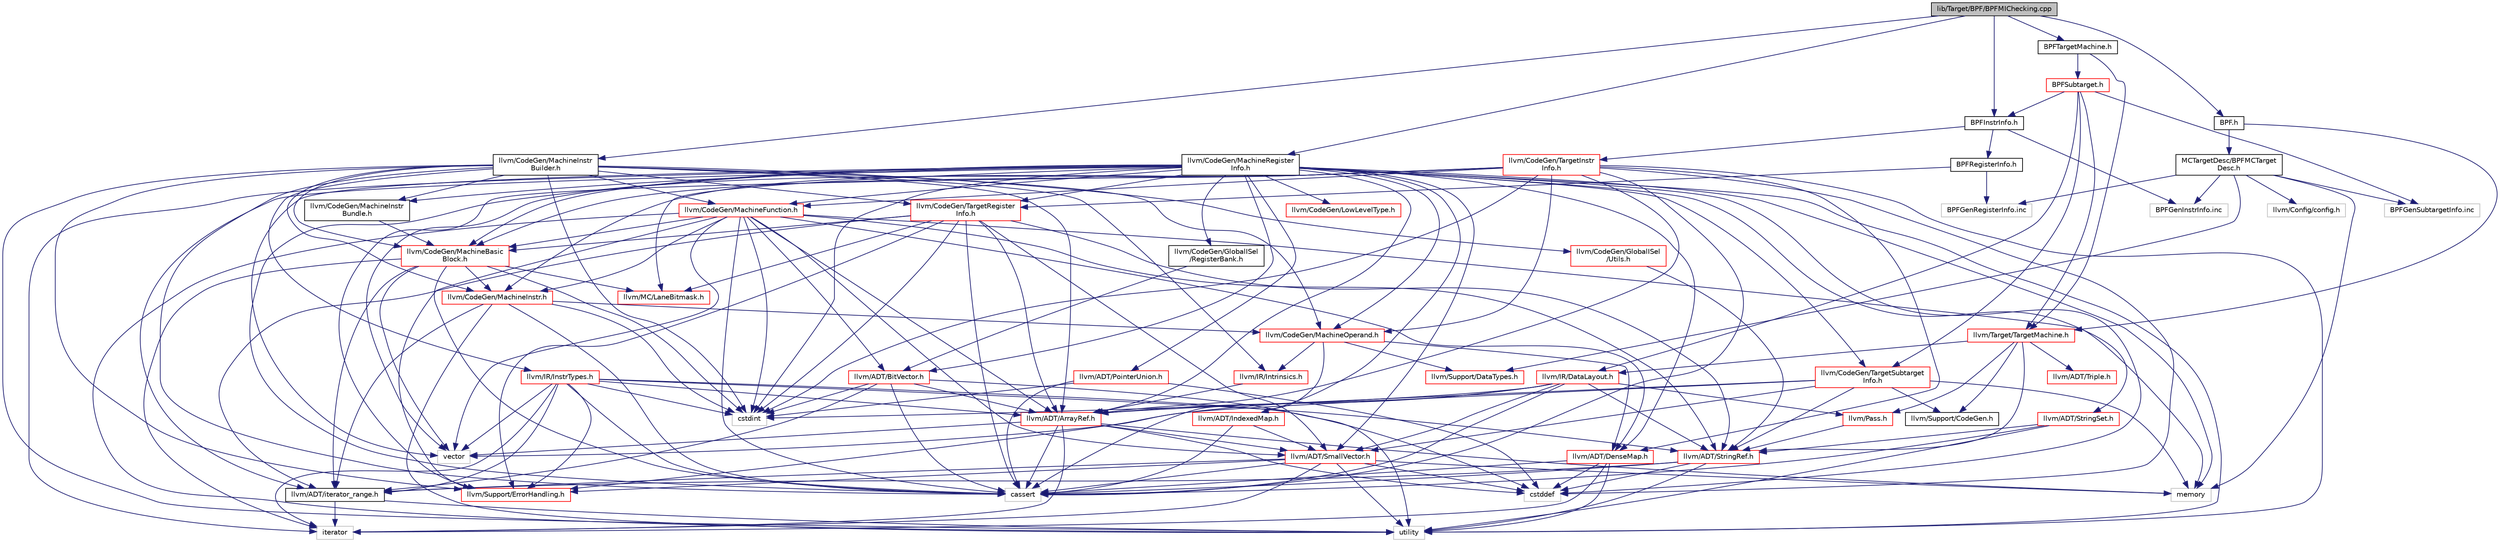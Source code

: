 digraph "lib/Target/BPF/BPFMIChecking.cpp"
{
 // LATEX_PDF_SIZE
  bgcolor="transparent";
  edge [fontname="Helvetica",fontsize="10",labelfontname="Helvetica",labelfontsize="10"];
  node [fontname="Helvetica",fontsize="10",shape="box"];
  Node1 [label="lib/Target/BPF/BPFMIChecking.cpp",height=0.2,width=0.4,color="black", fillcolor="grey75", style="filled", fontcolor="black",tooltip=" "];
  Node1 -> Node2 [color="midnightblue",fontsize="10",style="solid",fontname="Helvetica"];
  Node2 [label="BPF.h",height=0.2,width=0.4,color="black",URL="$BPF_8h.html",tooltip=" "];
  Node2 -> Node3 [color="midnightblue",fontsize="10",style="solid",fontname="Helvetica"];
  Node3 [label="MCTargetDesc/BPFMCTarget\lDesc.h",height=0.2,width=0.4,color="black",URL="$BPFMCTargetDesc_8h.html",tooltip=" "];
  Node3 -> Node4 [color="midnightblue",fontsize="10",style="solid",fontname="Helvetica"];
  Node4 [label="llvm/Config/config.h",height=0.2,width=0.4,color="grey75",tooltip=" "];
  Node3 -> Node5 [color="midnightblue",fontsize="10",style="solid",fontname="Helvetica"];
  Node5 [label="llvm/Support/DataTypes.h",height=0.2,width=0.4,color="red",URL="$llvm_2Support_2DataTypes_8h.html",tooltip=" "];
  Node3 -> Node11 [color="midnightblue",fontsize="10",style="solid",fontname="Helvetica"];
  Node11 [label="memory",height=0.2,width=0.4,color="grey75",tooltip=" "];
  Node3 -> Node12 [color="midnightblue",fontsize="10",style="solid",fontname="Helvetica"];
  Node12 [label="BPFGenRegisterInfo.inc",height=0.2,width=0.4,color="grey75",tooltip=" "];
  Node3 -> Node13 [color="midnightblue",fontsize="10",style="solid",fontname="Helvetica"];
  Node13 [label="BPFGenInstrInfo.inc",height=0.2,width=0.4,color="grey75",tooltip=" "];
  Node3 -> Node14 [color="midnightblue",fontsize="10",style="solid",fontname="Helvetica"];
  Node14 [label="BPFGenSubtargetInfo.inc",height=0.2,width=0.4,color="grey75",tooltip=" "];
  Node2 -> Node15 [color="midnightblue",fontsize="10",style="solid",fontname="Helvetica"];
  Node15 [label="llvm/Target/TargetMachine.h",height=0.2,width=0.4,color="red",URL="$llvm_2Target_2TargetMachine_8h.html",tooltip=" "];
  Node15 -> Node16 [color="midnightblue",fontsize="10",style="solid",fontname="Helvetica"];
  Node16 [label="llvm/ADT/StringRef.h",height=0.2,width=0.4,color="red",URL="$StringRef_8h.html",tooltip=" "];
  Node16 -> Node29 [color="midnightblue",fontsize="10",style="solid",fontname="Helvetica"];
  Node29 [label="llvm/ADT/iterator_range.h",height=0.2,width=0.4,color="black",URL="$iterator__range_8h.html",tooltip="This provides a very simple, boring adaptor for a begin and end iterator into a range type."];
  Node29 -> Node30 [color="midnightblue",fontsize="10",style="solid",fontname="Helvetica"];
  Node30 [label="iterator",height=0.2,width=0.4,color="grey75",tooltip=" "];
  Node29 -> Node26 [color="midnightblue",fontsize="10",style="solid",fontname="Helvetica"];
  Node26 [label="utility",height=0.2,width=0.4,color="grey75",tooltip=" "];
  Node16 -> Node27 [color="midnightblue",fontsize="10",style="solid",fontname="Helvetica"];
  Node27 [label="cassert",height=0.2,width=0.4,color="grey75",tooltip=" "];
  Node16 -> Node32 [color="midnightblue",fontsize="10",style="solid",fontname="Helvetica"];
  Node32 [label="cstddef",height=0.2,width=0.4,color="grey75",tooltip=" "];
  Node16 -> Node26 [color="midnightblue",fontsize="10",style="solid",fontname="Helvetica"];
  Node15 -> Node49 [color="midnightblue",fontsize="10",style="solid",fontname="Helvetica"];
  Node49 [label="llvm/ADT/Triple.h",height=0.2,width=0.4,color="red",URL="$Triple_8h.html",tooltip=" "];
  Node15 -> Node51 [color="midnightblue",fontsize="10",style="solid",fontname="Helvetica"];
  Node51 [label="llvm/IR/DataLayout.h",height=0.2,width=0.4,color="red",URL="$DataLayout_8h.html",tooltip=" "];
  Node51 -> Node52 [color="midnightblue",fontsize="10",style="solid",fontname="Helvetica"];
  Node52 [label="llvm/ADT/ArrayRef.h",height=0.2,width=0.4,color="red",URL="$ArrayRef_8h.html",tooltip=" "];
  Node52 -> Node28 [color="midnightblue",fontsize="10",style="solid",fontname="Helvetica"];
  Node28 [label="llvm/ADT/SmallVector.h",height=0.2,width=0.4,color="red",URL="$SmallVector_8h.html",tooltip=" "];
  Node28 -> Node29 [color="midnightblue",fontsize="10",style="solid",fontname="Helvetica"];
  Node28 -> Node40 [color="midnightblue",fontsize="10",style="solid",fontname="Helvetica"];
  Node40 [label="llvm/Support/ErrorHandling.h",height=0.2,width=0.4,color="red",URL="$llvm_2Support_2ErrorHandling_8h.html",tooltip=" "];
  Node28 -> Node27 [color="midnightblue",fontsize="10",style="solid",fontname="Helvetica"];
  Node28 -> Node32 [color="midnightblue",fontsize="10",style="solid",fontname="Helvetica"];
  Node28 -> Node30 [color="midnightblue",fontsize="10",style="solid",fontname="Helvetica"];
  Node28 -> Node11 [color="midnightblue",fontsize="10",style="solid",fontname="Helvetica"];
  Node28 -> Node26 [color="midnightblue",fontsize="10",style="solid",fontname="Helvetica"];
  Node52 -> Node27 [color="midnightblue",fontsize="10",style="solid",fontname="Helvetica"];
  Node52 -> Node32 [color="midnightblue",fontsize="10",style="solid",fontname="Helvetica"];
  Node52 -> Node30 [color="midnightblue",fontsize="10",style="solid",fontname="Helvetica"];
  Node52 -> Node11 [color="midnightblue",fontsize="10",style="solid",fontname="Helvetica"];
  Node52 -> Node61 [color="midnightblue",fontsize="10",style="solid",fontname="Helvetica"];
  Node61 [label="vector",height=0.2,width=0.4,color="grey75",tooltip=" "];
  Node51 -> Node28 [color="midnightblue",fontsize="10",style="solid",fontname="Helvetica"];
  Node51 -> Node16 [color="midnightblue",fontsize="10",style="solid",fontname="Helvetica"];
  Node51 -> Node73 [color="midnightblue",fontsize="10",style="solid",fontname="Helvetica"];
  Node73 [label="llvm/Pass.h",height=0.2,width=0.4,color="red",URL="$Pass_8h.html",tooltip=" "];
  Node73 -> Node16 [color="midnightblue",fontsize="10",style="solid",fontname="Helvetica"];
  Node51 -> Node40 [color="midnightblue",fontsize="10",style="solid",fontname="Helvetica"];
  Node51 -> Node27 [color="midnightblue",fontsize="10",style="solid",fontname="Helvetica"];
  Node51 -> Node46 [color="midnightblue",fontsize="10",style="solid",fontname="Helvetica"];
  Node46 [label="cstdint",height=0.2,width=0.4,color="grey75",tooltip=" "];
  Node15 -> Node73 [color="midnightblue",fontsize="10",style="solid",fontname="Helvetica"];
  Node15 -> Node85 [color="midnightblue",fontsize="10",style="solid",fontname="Helvetica"];
  Node85 [label="llvm/Support/CodeGen.h",height=0.2,width=0.4,color="black",URL="$CodeGen_8h.html",tooltip=" "];
  Node1 -> Node88 [color="midnightblue",fontsize="10",style="solid",fontname="Helvetica"];
  Node88 [label="BPFInstrInfo.h",height=0.2,width=0.4,color="black",URL="$BPFInstrInfo_8h.html",tooltip=" "];
  Node88 -> Node89 [color="midnightblue",fontsize="10",style="solid",fontname="Helvetica"];
  Node89 [label="BPFRegisterInfo.h",height=0.2,width=0.4,color="black",URL="$BPFRegisterInfo_8h.html",tooltip=" "];
  Node89 -> Node90 [color="midnightblue",fontsize="10",style="solid",fontname="Helvetica"];
  Node90 [label="llvm/CodeGen/TargetRegister\lInfo.h",height=0.2,width=0.4,color="red",URL="$TargetRegisterInfo_8h.html",tooltip=" "];
  Node90 -> Node52 [color="midnightblue",fontsize="10",style="solid",fontname="Helvetica"];
  Node90 -> Node28 [color="midnightblue",fontsize="10",style="solid",fontname="Helvetica"];
  Node90 -> Node16 [color="midnightblue",fontsize="10",style="solid",fontname="Helvetica"];
  Node90 -> Node29 [color="midnightblue",fontsize="10",style="solid",fontname="Helvetica"];
  Node90 -> Node91 [color="midnightblue",fontsize="10",style="solid",fontname="Helvetica"];
  Node91 [label="llvm/CodeGen/MachineBasic\lBlock.h",height=0.2,width=0.4,color="red",URL="$MachineBasicBlock_8h.html",tooltip=" "];
  Node91 -> Node29 [color="midnightblue",fontsize="10",style="solid",fontname="Helvetica"];
  Node91 -> Node101 [color="midnightblue",fontsize="10",style="solid",fontname="Helvetica"];
  Node101 [label="llvm/CodeGen/MachineInstr.h",height=0.2,width=0.4,color="red",URL="$MachineInstr_8h.html",tooltip=" "];
  Node101 -> Node29 [color="midnightblue",fontsize="10",style="solid",fontname="Helvetica"];
  Node101 -> Node173 [color="midnightblue",fontsize="10",style="solid",fontname="Helvetica"];
  Node173 [label="llvm/CodeGen/MachineOperand.h",height=0.2,width=0.4,color="red",URL="$MachineOperand_8h.html",tooltip=" "];
  Node173 -> Node79 [color="midnightblue",fontsize="10",style="solid",fontname="Helvetica"];
  Node79 [label="llvm/ADT/DenseMap.h",height=0.2,width=0.4,color="red",URL="$DenseMap_8h.html",tooltip=" "];
  Node79 -> Node27 [color="midnightblue",fontsize="10",style="solid",fontname="Helvetica"];
  Node79 -> Node32 [color="midnightblue",fontsize="10",style="solid",fontname="Helvetica"];
  Node79 -> Node30 [color="midnightblue",fontsize="10",style="solid",fontname="Helvetica"];
  Node79 -> Node26 [color="midnightblue",fontsize="10",style="solid",fontname="Helvetica"];
  Node173 -> Node175 [color="midnightblue",fontsize="10",style="solid",fontname="Helvetica"];
  Node175 [label="llvm/IR/Intrinsics.h",height=0.2,width=0.4,color="red",URL="$Intrinsics_8h.html",tooltip=" "];
  Node175 -> Node52 [color="midnightblue",fontsize="10",style="solid",fontname="Helvetica"];
  Node173 -> Node5 [color="midnightblue",fontsize="10",style="solid",fontname="Helvetica"];
  Node173 -> Node27 [color="midnightblue",fontsize="10",style="solid",fontname="Helvetica"];
  Node101 -> Node27 [color="midnightblue",fontsize="10",style="solid",fontname="Helvetica"];
  Node101 -> Node46 [color="midnightblue",fontsize="10",style="solid",fontname="Helvetica"];
  Node101 -> Node26 [color="midnightblue",fontsize="10",style="solid",fontname="Helvetica"];
  Node91 -> Node191 [color="midnightblue",fontsize="10",style="solid",fontname="Helvetica"];
  Node191 [label="llvm/MC/LaneBitmask.h",height=0.2,width=0.4,color="red",URL="$LaneBitmask_8h.html",tooltip="A common definition of LaneBitmask for use in TableGen and CodeGen."];
  Node91 -> Node27 [color="midnightblue",fontsize="10",style="solid",fontname="Helvetica"];
  Node91 -> Node46 [color="midnightblue",fontsize="10",style="solid",fontname="Helvetica"];
  Node91 -> Node30 [color="midnightblue",fontsize="10",style="solid",fontname="Helvetica"];
  Node91 -> Node61 [color="midnightblue",fontsize="10",style="solid",fontname="Helvetica"];
  Node90 -> Node191 [color="midnightblue",fontsize="10",style="solid",fontname="Helvetica"];
  Node90 -> Node40 [color="midnightblue",fontsize="10",style="solid",fontname="Helvetica"];
  Node90 -> Node27 [color="midnightblue",fontsize="10",style="solid",fontname="Helvetica"];
  Node90 -> Node46 [color="midnightblue",fontsize="10",style="solid",fontname="Helvetica"];
  Node89 -> Node12 [color="midnightblue",fontsize="10",style="solid",fontname="Helvetica"];
  Node88 -> Node204 [color="midnightblue",fontsize="10",style="solid",fontname="Helvetica"];
  Node204 [label="llvm/CodeGen/TargetInstr\lInfo.h",height=0.2,width=0.4,color="red",URL="$TargetInstrInfo_8h.html",tooltip=" "];
  Node204 -> Node52 [color="midnightblue",fontsize="10",style="solid",fontname="Helvetica"];
  Node204 -> Node79 [color="midnightblue",fontsize="10",style="solid",fontname="Helvetica"];
  Node204 -> Node91 [color="midnightblue",fontsize="10",style="solid",fontname="Helvetica"];
  Node204 -> Node212 [color="midnightblue",fontsize="10",style="solid",fontname="Helvetica"];
  Node212 [label="llvm/CodeGen/MachineFunction.h",height=0.2,width=0.4,color="red",URL="$MachineFunction_8h.html",tooltip=" "];
  Node212 -> Node52 [color="midnightblue",fontsize="10",style="solid",fontname="Helvetica"];
  Node212 -> Node206 [color="midnightblue",fontsize="10",style="solid",fontname="Helvetica"];
  Node206 [label="llvm/ADT/BitVector.h",height=0.2,width=0.4,color="red",URL="$BitVector_8h.html",tooltip=" "];
  Node206 -> Node52 [color="midnightblue",fontsize="10",style="solid",fontname="Helvetica"];
  Node206 -> Node29 [color="midnightblue",fontsize="10",style="solid",fontname="Helvetica"];
  Node206 -> Node27 [color="midnightblue",fontsize="10",style="solid",fontname="Helvetica"];
  Node206 -> Node46 [color="midnightblue",fontsize="10",style="solid",fontname="Helvetica"];
  Node206 -> Node26 [color="midnightblue",fontsize="10",style="solid",fontname="Helvetica"];
  Node212 -> Node79 [color="midnightblue",fontsize="10",style="solid",fontname="Helvetica"];
  Node212 -> Node28 [color="midnightblue",fontsize="10",style="solid",fontname="Helvetica"];
  Node212 -> Node16 [color="midnightblue",fontsize="10",style="solid",fontname="Helvetica"];
  Node212 -> Node91 [color="midnightblue",fontsize="10",style="solid",fontname="Helvetica"];
  Node212 -> Node101 [color="midnightblue",fontsize="10",style="solid",fontname="Helvetica"];
  Node212 -> Node40 [color="midnightblue",fontsize="10",style="solid",fontname="Helvetica"];
  Node212 -> Node27 [color="midnightblue",fontsize="10",style="solid",fontname="Helvetica"];
  Node212 -> Node46 [color="midnightblue",fontsize="10",style="solid",fontname="Helvetica"];
  Node212 -> Node11 [color="midnightblue",fontsize="10",style="solid",fontname="Helvetica"];
  Node212 -> Node26 [color="midnightblue",fontsize="10",style="solid",fontname="Helvetica"];
  Node212 -> Node61 [color="midnightblue",fontsize="10",style="solid",fontname="Helvetica"];
  Node204 -> Node101 [color="midnightblue",fontsize="10",style="solid",fontname="Helvetica"];
  Node204 -> Node173 [color="midnightblue",fontsize="10",style="solid",fontname="Helvetica"];
  Node204 -> Node40 [color="midnightblue",fontsize="10",style="solid",fontname="Helvetica"];
  Node204 -> Node27 [color="midnightblue",fontsize="10",style="solid",fontname="Helvetica"];
  Node204 -> Node32 [color="midnightblue",fontsize="10",style="solid",fontname="Helvetica"];
  Node204 -> Node46 [color="midnightblue",fontsize="10",style="solid",fontname="Helvetica"];
  Node204 -> Node26 [color="midnightblue",fontsize="10",style="solid",fontname="Helvetica"];
  Node204 -> Node61 [color="midnightblue",fontsize="10",style="solid",fontname="Helvetica"];
  Node88 -> Node13 [color="midnightblue",fontsize="10",style="solid",fontname="Helvetica"];
  Node1 -> Node236 [color="midnightblue",fontsize="10",style="solid",fontname="Helvetica"];
  Node236 [label="BPFTargetMachine.h",height=0.2,width=0.4,color="black",URL="$BPFTargetMachine_8h.html",tooltip=" "];
  Node236 -> Node237 [color="midnightblue",fontsize="10",style="solid",fontname="Helvetica"];
  Node237 [label="BPFSubtarget.h",height=0.2,width=0.4,color="red",URL="$BPFSubtarget_8h.html",tooltip=" "];
  Node237 -> Node88 [color="midnightblue",fontsize="10",style="solid",fontname="Helvetica"];
  Node237 -> Node216 [color="midnightblue",fontsize="10",style="solid",fontname="Helvetica"];
  Node216 [label="llvm/CodeGen/TargetSubtarget\lInfo.h",height=0.2,width=0.4,color="red",URL="$TargetSubtargetInfo_8h.html",tooltip=" "];
  Node216 -> Node52 [color="midnightblue",fontsize="10",style="solid",fontname="Helvetica"];
  Node216 -> Node28 [color="midnightblue",fontsize="10",style="solid",fontname="Helvetica"];
  Node216 -> Node16 [color="midnightblue",fontsize="10",style="solid",fontname="Helvetica"];
  Node216 -> Node85 [color="midnightblue",fontsize="10",style="solid",fontname="Helvetica"];
  Node216 -> Node11 [color="midnightblue",fontsize="10",style="solid",fontname="Helvetica"];
  Node216 -> Node61 [color="midnightblue",fontsize="10",style="solid",fontname="Helvetica"];
  Node237 -> Node51 [color="midnightblue",fontsize="10",style="solid",fontname="Helvetica"];
  Node237 -> Node15 [color="midnightblue",fontsize="10",style="solid",fontname="Helvetica"];
  Node237 -> Node14 [color="midnightblue",fontsize="10",style="solid",fontname="Helvetica"];
  Node236 -> Node15 [color="midnightblue",fontsize="10",style="solid",fontname="Helvetica"];
  Node1 -> Node266 [color="midnightblue",fontsize="10",style="solid",fontname="Helvetica"];
  Node266 [label="llvm/CodeGen/MachineInstr\lBuilder.h",height=0.2,width=0.4,color="black",URL="$MachineInstrBuilder_8h.html",tooltip=" "];
  Node266 -> Node52 [color="midnightblue",fontsize="10",style="solid",fontname="Helvetica"];
  Node266 -> Node267 [color="midnightblue",fontsize="10",style="solid",fontname="Helvetica"];
  Node267 [label="llvm/CodeGen/GlobalISel\l/Utils.h",height=0.2,width=0.4,color="red",URL="$llvm_2CodeGen_2GlobalISel_2Utils_8h.html",tooltip=" "];
  Node267 -> Node16 [color="midnightblue",fontsize="10",style="solid",fontname="Helvetica"];
  Node266 -> Node91 [color="midnightblue",fontsize="10",style="solid",fontname="Helvetica"];
  Node266 -> Node212 [color="midnightblue",fontsize="10",style="solid",fontname="Helvetica"];
  Node266 -> Node101 [color="midnightblue",fontsize="10",style="solid",fontname="Helvetica"];
  Node266 -> Node215 [color="midnightblue",fontsize="10",style="solid",fontname="Helvetica"];
  Node215 [label="llvm/CodeGen/MachineInstr\lBundle.h",height=0.2,width=0.4,color="black",URL="$MachineInstrBundle_8h.html",tooltip=" "];
  Node215 -> Node91 [color="midnightblue",fontsize="10",style="solid",fontname="Helvetica"];
  Node266 -> Node173 [color="midnightblue",fontsize="10",style="solid",fontname="Helvetica"];
  Node266 -> Node90 [color="midnightblue",fontsize="10",style="solid",fontname="Helvetica"];
  Node266 -> Node144 [color="midnightblue",fontsize="10",style="solid",fontname="Helvetica"];
  Node144 [label="llvm/IR/InstrTypes.h",height=0.2,width=0.4,color="red",URL="$InstrTypes_8h.html",tooltip=" "];
  Node144 -> Node52 [color="midnightblue",fontsize="10",style="solid",fontname="Helvetica"];
  Node144 -> Node16 [color="midnightblue",fontsize="10",style="solid",fontname="Helvetica"];
  Node144 -> Node29 [color="midnightblue",fontsize="10",style="solid",fontname="Helvetica"];
  Node144 -> Node40 [color="midnightblue",fontsize="10",style="solid",fontname="Helvetica"];
  Node144 -> Node27 [color="midnightblue",fontsize="10",style="solid",fontname="Helvetica"];
  Node144 -> Node32 [color="midnightblue",fontsize="10",style="solid",fontname="Helvetica"];
  Node144 -> Node46 [color="midnightblue",fontsize="10",style="solid",fontname="Helvetica"];
  Node144 -> Node30 [color="midnightblue",fontsize="10",style="solid",fontname="Helvetica"];
  Node144 -> Node61 [color="midnightblue",fontsize="10",style="solid",fontname="Helvetica"];
  Node266 -> Node175 [color="midnightblue",fontsize="10",style="solid",fontname="Helvetica"];
  Node266 -> Node40 [color="midnightblue",fontsize="10",style="solid",fontname="Helvetica"];
  Node266 -> Node27 [color="midnightblue",fontsize="10",style="solid",fontname="Helvetica"];
  Node266 -> Node46 [color="midnightblue",fontsize="10",style="solid",fontname="Helvetica"];
  Node266 -> Node26 [color="midnightblue",fontsize="10",style="solid",fontname="Helvetica"];
  Node1 -> Node207 [color="midnightblue",fontsize="10",style="solid",fontname="Helvetica"];
  Node207 [label="llvm/CodeGen/MachineRegister\lInfo.h",height=0.2,width=0.4,color="black",URL="$MachineRegisterInfo_8h.html",tooltip=" "];
  Node207 -> Node52 [color="midnightblue",fontsize="10",style="solid",fontname="Helvetica"];
  Node207 -> Node206 [color="midnightblue",fontsize="10",style="solid",fontname="Helvetica"];
  Node207 -> Node79 [color="midnightblue",fontsize="10",style="solid",fontname="Helvetica"];
  Node207 -> Node208 [color="midnightblue",fontsize="10",style="solid",fontname="Helvetica"];
  Node208 [label="llvm/ADT/IndexedMap.h",height=0.2,width=0.4,color="red",URL="$IndexedMap_8h.html",tooltip=" "];
  Node208 -> Node28 [color="midnightblue",fontsize="10",style="solid",fontname="Helvetica"];
  Node208 -> Node27 [color="midnightblue",fontsize="10",style="solid",fontname="Helvetica"];
  Node207 -> Node117 [color="midnightblue",fontsize="10",style="solid",fontname="Helvetica"];
  Node117 [label="llvm/ADT/PointerUnion.h",height=0.2,width=0.4,color="red",URL="$PointerUnion_8h.html",tooltip=" "];
  Node117 -> Node27 [color="midnightblue",fontsize="10",style="solid",fontname="Helvetica"];
  Node117 -> Node32 [color="midnightblue",fontsize="10",style="solid",fontname="Helvetica"];
  Node117 -> Node46 [color="midnightblue",fontsize="10",style="solid",fontname="Helvetica"];
  Node207 -> Node28 [color="midnightblue",fontsize="10",style="solid",fontname="Helvetica"];
  Node207 -> Node209 [color="midnightblue",fontsize="10",style="solid",fontname="Helvetica"];
  Node209 [label="llvm/ADT/StringSet.h",height=0.2,width=0.4,color="red",URL="$StringSet_8h.html",tooltip=" "];
  Node209 -> Node16 [color="midnightblue",fontsize="10",style="solid",fontname="Helvetica"];
  Node209 -> Node27 [color="midnightblue",fontsize="10",style="solid",fontname="Helvetica"];
  Node209 -> Node26 [color="midnightblue",fontsize="10",style="solid",fontname="Helvetica"];
  Node207 -> Node29 [color="midnightblue",fontsize="10",style="solid",fontname="Helvetica"];
  Node207 -> Node210 [color="midnightblue",fontsize="10",style="solid",fontname="Helvetica"];
  Node210 [label="llvm/CodeGen/GlobalISel\l/RegisterBank.h",height=0.2,width=0.4,color="black",URL="$RegisterBank_8h.html",tooltip=" "];
  Node210 -> Node206 [color="midnightblue",fontsize="10",style="solid",fontname="Helvetica"];
  Node207 -> Node211 [color="midnightblue",fontsize="10",style="solid",fontname="Helvetica"];
  Node211 [label="llvm/CodeGen/LowLevelType.h",height=0.2,width=0.4,color="red",URL="$LowLevelType_8h.html",tooltip=" "];
  Node207 -> Node91 [color="midnightblue",fontsize="10",style="solid",fontname="Helvetica"];
  Node207 -> Node212 [color="midnightblue",fontsize="10",style="solid",fontname="Helvetica"];
  Node207 -> Node215 [color="midnightblue",fontsize="10",style="solid",fontname="Helvetica"];
  Node207 -> Node173 [color="midnightblue",fontsize="10",style="solid",fontname="Helvetica"];
  Node207 -> Node90 [color="midnightblue",fontsize="10",style="solid",fontname="Helvetica"];
  Node207 -> Node216 [color="midnightblue",fontsize="10",style="solid",fontname="Helvetica"];
  Node207 -> Node191 [color="midnightblue",fontsize="10",style="solid",fontname="Helvetica"];
  Node207 -> Node27 [color="midnightblue",fontsize="10",style="solid",fontname="Helvetica"];
  Node207 -> Node32 [color="midnightblue",fontsize="10",style="solid",fontname="Helvetica"];
  Node207 -> Node46 [color="midnightblue",fontsize="10",style="solid",fontname="Helvetica"];
  Node207 -> Node30 [color="midnightblue",fontsize="10",style="solid",fontname="Helvetica"];
  Node207 -> Node11 [color="midnightblue",fontsize="10",style="solid",fontname="Helvetica"];
  Node207 -> Node26 [color="midnightblue",fontsize="10",style="solid",fontname="Helvetica"];
  Node207 -> Node61 [color="midnightblue",fontsize="10",style="solid",fontname="Helvetica"];
}
